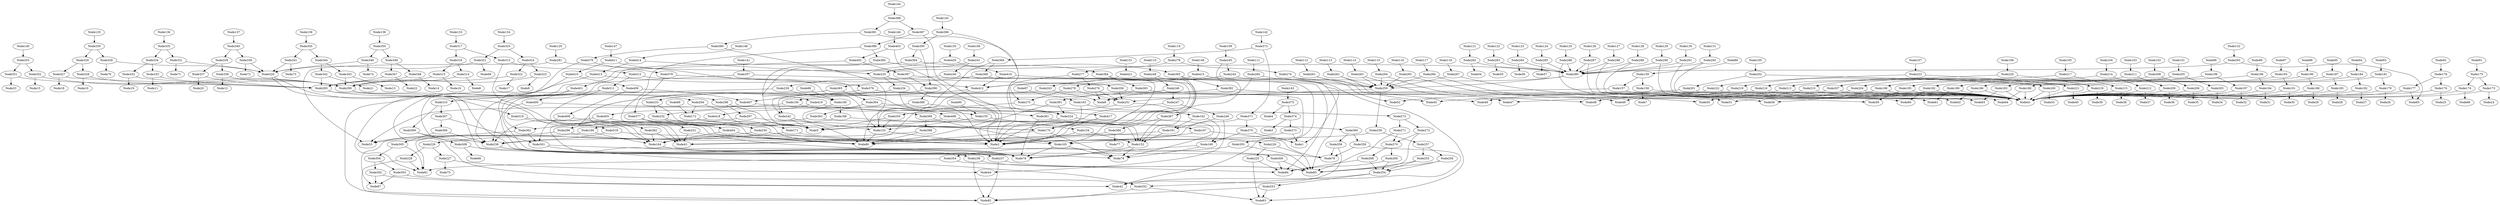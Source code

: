 # Network structure generated by ABC

digraph network {

Node86 -> Node159 [style = solid];
Node87 -> Node163 [style = solid];
Node88 -> Node169 [style = solid];
Node89 -> Node172 [style = solid];
Node90 -> Node155 [style = solid];
Node91 -> Node175 [style = solid];
Node92 -> Node178 [style = solid];
Node93 -> Node181 [style = solid];
Node94 -> Node184 [style = solid];
Node95 -> Node187 [style = solid];
Node96 -> Node190 [style = solid];
Node97 -> Node193 [style = solid];
Node98 -> Node196 [style = solid];
Node99 -> Node199 [style = solid];
Node100 -> Node202 [style = solid];
Node101 -> Node205 [style = solid];
Node102 -> Node208 [style = solid];
Node103 -> Node211 [style = solid];
Node104 -> Node214 [style = solid];
Node105 -> Node217 [style = solid];
Node106 -> Node220 [style = solid];
Node107 -> Node223 [style = solid];
Node108 -> Node241 [style = solid];
Node109 -> Node245 [style = solid];
Node110 -> Node249 [style = solid];
Node111 -> Node260 [style = solid];
Node112 -> Node261 [style = solid];
Node113 -> Node262 [style = solid];
Node114 -> Node263 [style = solid];
Node115 -> Node264 [style = solid];
Node116 -> Node265 [style = solid];
Node117 -> Node266 [style = solid];
Node118 -> Node267 [style = solid];
Node119 -> Node278 [style = solid];
Node120 -> Node281 [style = solid];
Node121 -> Node282 [style = solid];
Node122 -> Node283 [style = solid];
Node123 -> Node284 [style = solid];
Node124 -> Node285 [style = solid];
Node125 -> Node286 [style = solid];
Node126 -> Node287 [style = solid];
Node127 -> Node288 [style = solid];
Node128 -> Node289 [style = solid];
Node129 -> Node290 [style = solid];
Node130 -> Node291 [style = solid];
Node131 -> Node292 [style = solid];
Node132 -> Node293 [style = solid];
Node133 -> Node317 [style = solid];
Node134 -> Node325 [style = solid];
Node135 -> Node330 [style = solid];
Node136 -> Node335 [style = solid];
Node137 -> Node340 [style = solid];
Node138 -> Node345 [style = solid];
Node139 -> Node350 [style = solid];
Node140 -> Node353 [style = solid];
Node141 -> Node357 [style = solid];
Node142 -> Node372 [style = solid];
Node143 -> Node375 [style = solid];
Node144 -> Node388 [style = solid];
Node145 -> Node396 [style = solid];
Node146 -> Node403 [style = solid];
Node147 -> Node411 [style = solid];
Node148 -> Node414 [style = solid];
Node149 -> Node415 [style = solid];
Node150 -> Node420 [style = solid];
Node151 -> Node421 [style = solid];
Node152 -> Node78 [style = solid];
Node152 -> Node79 [style = solid];
Node153 -> Node2 [style = solid];
Node153 -> Node80 [style = solid];
Node154 -> Node2 [style = solid];
Node154 -> Node152 [style = solid];
Node155 -> Node153 [style = solid];
Node155 -> Node154 [style = solid];
Node156 -> Node53 [style = solid];
Node156 -> Node155 [style = solid];
Node157 -> Node41 [style = solid];
Node157 -> Node156 [style = solid];
Node158 -> Node7 [style = solid];
Node158 -> Node41 [style = solid];
Node159 -> Node157 [style = solid];
Node159 -> Node158 [style = solid];
Node160 -> Node78 [style = solid];
Node160 -> Node79 [style = solid];
Node161 -> Node80 [style = solid];
Node161 -> Node152 [style = solid];
Node162 -> Node160 [style = solid];
Node162 -> Node161 [style = solid];
Node163 -> Node2 [style = solid];
Node163 -> Node162 [style = solid];
Node164 -> Node78 [style = solid];
Node164 -> Node79 [style = solid];
Node165 -> Node78 [style = solid];
Node165 -> Node79 [style = solid];
Node166 -> Node67 [style = solid];
Node166 -> Node164 [style = solid];
Node167 -> Node76 [style = solid];
Node167 -> Node165 [style = solid];
Node168 -> Node166 [style = solid];
Node168 -> Node167 [style = solid];
Node169 -> Node153 [style = solid];
Node169 -> Node168 [style = solid];
Node170 -> Node79 [style = solid];
Node170 -> Node80 [style = solid];
Node171 -> Node2 [style = solid];
Node171 -> Node53 [style = solid];
Node172 -> Node170 [style = solid];
Node172 -> Node171 [style = solid];
Node173 -> Node24 [style = solid];
Node173 -> Node41 [style = solid];
Node174 -> Node41 [style = solid];
Node174 -> Node66 [style = solid];
Node175 -> Node173 [style = solid];
Node175 -> Node174 [style = solid];
Node176 -> Node25 [style = solid];
Node176 -> Node41 [style = solid];
Node177 -> Node41 [style = solid];
Node177 -> Node65 [style = solid];
Node178 -> Node176 [style = solid];
Node178 -> Node177 [style = solid];
Node179 -> Node26 [style = solid];
Node179 -> Node41 [style = solid];
Node180 -> Node41 [style = solid];
Node180 -> Node64 [style = solid];
Node181 -> Node179 [style = solid];
Node181 -> Node180 [style = solid];
Node182 -> Node27 [style = solid];
Node182 -> Node41 [style = solid];
Node183 -> Node41 [style = solid];
Node183 -> Node63 [style = solid];
Node184 -> Node182 [style = solid];
Node184 -> Node183 [style = solid];
Node185 -> Node28 [style = solid];
Node185 -> Node41 [style = solid];
Node186 -> Node41 [style = solid];
Node186 -> Node62 [style = solid];
Node187 -> Node185 [style = solid];
Node187 -> Node186 [style = solid];
Node188 -> Node29 [style = solid];
Node188 -> Node41 [style = solid];
Node189 -> Node41 [style = solid];
Node189 -> Node61 [style = solid];
Node190 -> Node188 [style = solid];
Node190 -> Node189 [style = solid];
Node191 -> Node30 [style = solid];
Node191 -> Node41 [style = solid];
Node192 -> Node41 [style = solid];
Node192 -> Node60 [style = solid];
Node193 -> Node191 [style = solid];
Node193 -> Node192 [style = solid];
Node194 -> Node31 [style = solid];
Node194 -> Node41 [style = solid];
Node195 -> Node41 [style = solid];
Node195 -> Node59 [style = solid];
Node196 -> Node194 [style = solid];
Node196 -> Node195 [style = solid];
Node197 -> Node32 [style = solid];
Node197 -> Node41 [style = solid];
Node198 -> Node41 [style = solid];
Node198 -> Node58 [style = solid];
Node199 -> Node197 [style = solid];
Node199 -> Node198 [style = solid];
Node200 -> Node33 [style = solid];
Node200 -> Node41 [style = solid];
Node201 -> Node41 [style = solid];
Node201 -> Node52 [style = solid];
Node202 -> Node200 [style = solid];
Node202 -> Node201 [style = solid];
Node203 -> Node34 [style = solid];
Node203 -> Node41 [style = solid];
Node204 -> Node41 [style = solid];
Node204 -> Node51 [style = solid];
Node205 -> Node203 [style = solid];
Node205 -> Node204 [style = solid];
Node206 -> Node35 [style = solid];
Node206 -> Node41 [style = solid];
Node207 -> Node41 [style = solid];
Node207 -> Node50 [style = solid];
Node208 -> Node206 [style = solid];
Node208 -> Node207 [style = solid];
Node209 -> Node36 [style = solid];
Node209 -> Node41 [style = solid];
Node210 -> Node41 [style = solid];
Node210 -> Node49 [style = solid];
Node211 -> Node209 [style = solid];
Node211 -> Node210 [style = solid];
Node212 -> Node37 [style = solid];
Node212 -> Node41 [style = solid];
Node213 -> Node41 [style = solid];
Node213 -> Node48 [style = solid];
Node214 -> Node212 [style = solid];
Node214 -> Node213 [style = solid];
Node215 -> Node38 [style = solid];
Node215 -> Node41 [style = solid];
Node216 -> Node41 [style = solid];
Node216 -> Node47 [style = solid];
Node217 -> Node215 [style = solid];
Node217 -> Node216 [style = solid];
Node218 -> Node39 [style = solid];
Node218 -> Node41 [style = solid];
Node219 -> Node41 [style = solid];
Node219 -> Node46 [style = solid];
Node220 -> Node218 [style = solid];
Node220 -> Node219 [style = solid];
Node221 -> Node40 [style = solid];
Node221 -> Node41 [style = solid];
Node222 -> Node41 [style = solid];
Node222 -> Node45 [style = solid];
Node223 -> Node221 [style = solid];
Node223 -> Node222 [style = solid];
Node224 -> Node5 [style = solid];
Node224 -> Node79 [style = solid];
Node225 -> Node83 [style = solid];
Node225 -> Node84 [style = solid];
Node226 -> Node85 [style = solid];
Node226 -> Node225 [style = solid];
Node227 -> Node44 [style = solid];
Node227 -> Node75 [style = solid];
Node228 -> Node81 [style = solid];
Node228 -> Node82 [style = solid];
Node229 -> Node227 [style = solid];
Node229 -> Node228 [style = solid];
Node230 -> Node226 [style = solid];
Node230 -> Node229 [style = solid];
Node231 -> Node43 [style = solid];
Node231 -> Node78 [style = solid];
Node232 -> Node230 [style = solid];
Node232 -> Node231 [style = solid];
Node233 -> Node80 [style = solid];
Node233 -> Node232 [style = solid];
Node234 -> Node2 [style = solid];
Node234 -> Node233 [style = solid];
Node235 -> Node224 [style = solid];
Node235 -> Node234 [style = solid];
Node236 -> Node82 [style = solid];
Node236 -> Node85 [style = solid];
Node237 -> Node82 [style = solid];
Node237 -> Node85 [style = solid];
Node238 -> Node236 [style = solid];
Node238 -> Node237 [style = solid];
Node239 -> Node169 [style = solid];
Node239 -> Node238 [style = solid];
Node240 -> Node42 [style = solid];
Node240 -> Node239 [style = solid];
Node241 -> Node235 [style = solid];
Node241 -> Node240 [style = solid];
Node242 -> Node5 [style = solid];
Node242 -> Node80 [style = solid];
Node243 -> Node6 [style = solid];
Node243 -> Node242 [style = solid];
Node244 -> Node1 [style = solid];
Node244 -> Node243 [style = solid];
Node245 -> Node2 [style = solid];
Node245 -> Node244 [style = solid];
Node246 -> Node44 [style = solid];
Node246 -> Node161 [style = solid];
Node247 -> Node5 [style = solid];
Node247 -> Node246 [style = solid];
Node248 -> Node6 [style = solid];
Node248 -> Node247 [style = solid];
Node249 -> Node2 [style = solid];
Node249 -> Node248 [style = solid];
Node250 -> Node5 [style = solid];
Node250 -> Node153 [style = solid];
Node251 -> Node152 [style = solid];
Node251 -> Node250 [style = solid];
Node252 -> Node82 [style = solid];
Node252 -> Node83 [style = solid];
Node253 -> Node82 [style = solid];
Node253 -> Node83 [style = solid];
Node254 -> Node252 [style = solid];
Node254 -> Node253 [style = solid];
Node255 -> Node85 [style = solid];
Node255 -> Node254 [style = solid];
Node256 -> Node85 [style = solid];
Node256 -> Node254 [style = solid];
Node257 -> Node255 [style = solid];
Node257 -> Node256 [style = solid];
Node258 -> Node43 [style = solid];
Node258 -> Node257 [style = solid];
Node259 -> Node251 [style = solid];
Node259 -> Node258 [style = solid];
Node260 -> Node6 [style = solid];
Node260 -> Node259 [style = solid];
Node261 -> Node45 [style = solid];
Node261 -> Node259 [style = solid];
Node262 -> Node46 [style = solid];
Node262 -> Node259 [style = solid];
Node263 -> Node47 [style = solid];
Node263 -> Node259 [style = solid];
Node264 -> Node48 [style = solid];
Node264 -> Node259 [style = solid];
Node265 -> Node49 [style = solid];
Node265 -> Node259 [style = solid];
Node266 -> Node50 [style = solid];
Node266 -> Node259 [style = solid];
Node267 -> Node51 [style = solid];
Node267 -> Node259 [style = solid];
Node268 -> Node84 [style = solid];
Node268 -> Node254 [style = solid];
Node269 -> Node84 [style = solid];
Node269 -> Node254 [style = solid];
Node270 -> Node268 [style = solid];
Node270 -> Node269 [style = solid];
Node271 -> Node85 [style = solid];
Node271 -> Node270 [style = solid];
Node272 -> Node85 [style = solid];
Node272 -> Node270 [style = solid];
Node273 -> Node271 [style = solid];
Node273 -> Node272 [style = solid];
Node274 -> Node52 [style = solid];
Node274 -> Node259 [style = solid];
Node275 -> Node43 [style = solid];
Node275 -> Node273 [style = solid];
Node276 -> Node6 [style = solid];
Node276 -> Node251 [style = solid];
Node277 -> Node275 [style = solid];
Node277 -> Node276 [style = solid];
Node278 -> Node274 [style = solid];
Node278 -> Node277 [style = solid];
Node279 -> Node251 [style = solid];
Node279 -> Node275 [style = solid];
Node280 -> Node259 [style = solid];
Node280 -> Node279 [style = solid];
Node281 -> Node53 [style = solid];
Node281 -> Node280 [style = solid];
Node282 -> Node54 [style = solid];
Node282 -> Node280 [style = solid];
Node283 -> Node55 [style = solid];
Node283 -> Node280 [style = solid];
Node284 -> Node56 [style = solid];
Node284 -> Node280 [style = solid];
Node285 -> Node57 [style = solid];
Node285 -> Node280 [style = solid];
Node286 -> Node58 [style = solid];
Node286 -> Node280 [style = solid];
Node287 -> Node59 [style = solid];
Node287 -> Node280 [style = solid];
Node288 -> Node60 [style = solid];
Node288 -> Node280 [style = solid];
Node289 -> Node61 [style = solid];
Node289 -> Node280 [style = solid];
Node290 -> Node62 [style = solid];
Node290 -> Node280 [style = solid];
Node291 -> Node63 [style = solid];
Node291 -> Node280 [style = solid];
Node292 -> Node64 [style = solid];
Node292 -> Node280 [style = solid];
Node293 -> Node65 [style = solid];
Node293 -> Node280 [style = solid];
Node294 -> Node5 [style = solid];
Node294 -> Node172 [style = solid];
Node295 -> Node78 [style = solid];
Node295 -> Node294 [style = solid];
Node296 -> Node2 [style = solid];
Node296 -> Node53 [style = solid];
Node297 -> Node170 [style = solid];
Node297 -> Node296 [style = solid];
Node298 -> Node5 [style = solid];
Node298 -> Node297 [style = solid];
Node299 -> Node78 [style = solid];
Node299 -> Node298 [style = solid];
Node300 -> Node84 [style = solid];
Node300 -> Node85 [style = solid];
Node301 -> Node252 [style = solid];
Node301 -> Node300 [style = solid];
Node302 -> Node42 [style = solid];
Node302 -> Node67 [style = solid];
Node303 -> Node42 [style = solid];
Node303 -> Node67 [style = solid];
Node304 -> Node302 [style = solid];
Node304 -> Node303 [style = solid];
Node305 -> Node81 [style = solid];
Node305 -> Node304 [style = solid];
Node306 -> Node238 [style = solid];
Node306 -> Node305 [style = solid];
Node307 -> Node301 [style = solid];
Node307 -> Node306 [style = solid];
Node308 -> Node68 [style = solid];
Node308 -> Node76 [style = solid];
Node309 -> Node238 [style = solid];
Node309 -> Node308 [style = solid];
Node310 -> Node307 [style = solid];
Node310 -> Node309 [style = solid];
Node311 -> Node80 [style = solid];
Node311 -> Node310 [style = solid];
Node312 -> Node2 [style = solid];
Node312 -> Node311 [style = solid];
Node313 -> Node164 [style = solid];
Node313 -> Node312 [style = solid];
Node314 -> Node8 [style = solid];
Node314 -> Node299 [style = solid];
Node315 -> Node16 [style = solid];
Node315 -> Node295 [style = solid];
Node316 -> Node314 [style = solid];
Node316 -> Node315 [style = solid];
Node317 -> Node313 [style = solid];
Node317 -> Node316 [style = solid];
Node318 -> Node2 [style = solid];
Node318 -> Node238 [style = solid];
Node319 -> Node80 [style = solid];
Node319 -> Node318 [style = solid];
Node320 -> Node164 [style = solid];
Node320 -> Node319 [style = solid];
Node321 -> Node69 [style = solid];
Node321 -> Node320 [style = solid];
Node322 -> Node17 [style = solid];
Node322 -> Node295 [style = solid];
Node323 -> Node9 [style = solid];
Node323 -> Node299 [style = solid];
Node324 -> Node322 [style = solid];
Node324 -> Node323 [style = solid];
Node325 -> Node321 [style = solid];
Node325 -> Node324 [style = solid];
Node326 -> Node70 [style = solid];
Node326 -> Node320 [style = solid];
Node327 -> Node18 [style = solid];
Node327 -> Node295 [style = solid];
Node328 -> Node10 [style = solid];
Node328 -> Node299 [style = solid];
Node329 -> Node327 [style = solid];
Node329 -> Node328 [style = solid];
Node330 -> Node326 [style = solid];
Node330 -> Node329 [style = solid];
Node331 -> Node71 [style = solid];
Node331 -> Node320 [style = solid];
Node332 -> Node19 [style = solid];
Node332 -> Node295 [style = solid];
Node333 -> Node11 [style = solid];
Node333 -> Node299 [style = solid];
Node334 -> Node332 [style = solid];
Node334 -> Node333 [style = solid];
Node335 -> Node331 [style = solid];
Node335 -> Node334 [style = solid];
Node336 -> Node72 [style = solid];
Node336 -> Node320 [style = solid];
Node337 -> Node20 [style = solid];
Node337 -> Node295 [style = solid];
Node338 -> Node12 [style = solid];
Node338 -> Node299 [style = solid];
Node339 -> Node337 [style = solid];
Node339 -> Node338 [style = solid];
Node340 -> Node336 [style = solid];
Node340 -> Node339 [style = solid];
Node341 -> Node73 [style = solid];
Node341 -> Node320 [style = solid];
Node342 -> Node21 [style = solid];
Node342 -> Node295 [style = solid];
Node343 -> Node13 [style = solid];
Node343 -> Node299 [style = solid];
Node344 -> Node342 [style = solid];
Node344 -> Node343 [style = solid];
Node345 -> Node341 [style = solid];
Node345 -> Node344 [style = solid];
Node346 -> Node74 [style = solid];
Node346 -> Node320 [style = solid];
Node347 -> Node22 [style = solid];
Node347 -> Node295 [style = solid];
Node348 -> Node14 [style = solid];
Node348 -> Node299 [style = solid];
Node349 -> Node347 [style = solid];
Node349 -> Node348 [style = solid];
Node350 -> Node346 [style = solid];
Node350 -> Node349 [style = solid];
Node351 -> Node23 [style = solid];
Node351 -> Node295 [style = solid];
Node352 -> Node15 [style = solid];
Node352 -> Node299 [style = solid];
Node353 -> Node351 [style = solid];
Node353 -> Node352 [style = solid];
Node354 -> Node81 [style = solid];
Node354 -> Node84 [style = solid];
Node355 -> Node85 [style = solid];
Node355 -> Node354 [style = solid];
Node356 -> Node251 [style = solid];
Node356 -> Node355 [style = solid];
Node357 -> Node252 [style = solid];
Node357 -> Node356 [style = solid];
Node358 -> Node42 [style = solid];
Node358 -> Node76 [style = solid];
Node359 -> Node42 [style = solid];
Node359 -> Node76 [style = solid];
Node360 -> Node358 [style = solid];
Node360 -> Node359 [style = solid];
Node361 -> Node78 [style = solid];
Node361 -> Node360 [style = solid];
Node362 -> Node81 [style = solid];
Node362 -> Node301 [style = solid];
Node363 -> Node152 [style = solid];
Node363 -> Node362 [style = solid];
Node364 -> Node361 [style = solid];
Node364 -> Node363 [style = solid];
Node365 -> Node238 [style = solid];
Node365 -> Node364 [style = solid];
Node366 -> Node77 [style = solid];
Node366 -> Node238 [style = solid];
Node367 -> Node152 [style = solid];
Node367 -> Node366 [style = solid];
Node368 -> Node365 [style = solid];
Node368 -> Node367 [style = solid];
Node369 -> Node80 [style = solid];
Node369 -> Node368 [style = solid];
Node370 -> Node1 [style = solid];
Node370 -> Node160 [style = solid];
Node371 -> Node2 [style = solid];
Node371 -> Node370 [style = solid];
Node372 -> Node369 [style = solid];
Node372 -> Node371 [style = solid];
Node373 -> Node1 [style = solid];
Node373 -> Node2 [style = solid];
Node374 -> Node3 [style = solid];
Node374 -> Node373 [style = solid];
Node375 -> Node4 [style = solid];
Node375 -> Node374 [style = solid];
Node376 -> Node41 [style = solid];
Node376 -> Node43 [style = solid];
Node377 -> Node43 [style = solid];
Node377 -> Node230 [style = solid];
Node378 -> Node376 [style = solid];
Node378 -> Node377 [style = solid];
Node379 -> Node78 [style = solid];
Node379 -> Node378 [style = solid];
Node380 -> Node153 [style = solid];
Node380 -> Node379 [style = solid];
Node381 -> Node224 [style = solid];
Node381 -> Node380 [style = solid];
Node382 -> Node43 [style = solid];
Node382 -> Node164 [style = solid];
Node383 -> Node41 [style = solid];
Node383 -> Node382 [style = solid];
Node384 -> Node165 [style = solid];
Node384 -> Node383 [style = solid];
Node385 -> Node5 [style = solid];
Node385 -> Node384 [style = solid];
Node386 -> Node80 [style = solid];
Node386 -> Node385 [style = solid];
Node387 -> Node2 [style = solid];
Node387 -> Node386 [style = solid];
Node388 -> Node381 [style = solid];
Node388 -> Node387 [style = solid];
Node389 -> Node224 [style = solid];
Node389 -> Node232 [style = solid];
Node390 -> Node242 [style = solid];
Node390 -> Node389 [style = solid];
Node391 -> Node80 [style = solid];
Node391 -> Node224 [style = solid];
Node392 -> Node41 [style = solid];
Node392 -> Node391 [style = solid];
Node393 -> Node170 [style = solid];
Node393 -> Node392 [style = solid];
Node394 -> Node78 [style = solid];
Node394 -> Node393 [style = solid];
Node395 -> Node390 [style = solid];
Node395 -> Node394 [style = solid];
Node396 -> Node2 [style = solid];
Node396 -> Node395 [style = solid];
Node397 -> Node170 [style = solid];
Node397 -> Node390 [style = solid];
Node398 -> Node80 [style = solid];
Node398 -> Node164 [style = solid];
Node399 -> Node165 [style = solid];
Node399 -> Node398 [style = solid];
Node400 -> Node362 [style = solid];
Node400 -> Node399 [style = solid];
Node401 -> Node238 [style = solid];
Node401 -> Node400 [style = solid];
Node402 -> Node397 [style = solid];
Node402 -> Node401 [style = solid];
Node403 -> Node2 [style = solid];
Node403 -> Node402 [style = solid];
Node404 -> Node164 [style = solid];
Node404 -> Node165 [style = solid];
Node405 -> Node238 [style = solid];
Node405 -> Node404 [style = solid];
Node406 -> Node5 [style = solid];
Node406 -> Node152 [style = solid];
Node407 -> Node405 [style = solid];
Node407 -> Node406 [style = solid];
Node408 -> Node301 [style = solid];
Node408 -> Node404 [style = solid];
Node409 -> Node407 [style = solid];
Node409 -> Node408 [style = solid];
Node410 -> Node81 [style = solid];
Node410 -> Node409 [style = solid];
Node411 -> Node153 [style = solid];
Node411 -> Node410 [style = solid];
Node412 -> Node153 [style = solid];
Node412 -> Node407 [style = solid];
Node413 -> Node82 [style = solid];
Node413 -> Node412 [style = solid];
Node414 -> Node235 [style = solid];
Node414 -> Node413 [style = solid];
Node415 -> Node83 [style = solid];
Node415 -> Node412 [style = solid];
Node416 -> Node84 [style = solid];
Node416 -> Node412 [style = solid];
Node417 -> Node2 [style = solid];
Node417 -> Node170 [style = solid];
Node418 -> Node5 [style = solid];
Node418 -> Node78 [style = solid];
Node419 -> Node417 [style = solid];
Node419 -> Node418 [style = solid];
Node420 -> Node416 [style = solid];
Node420 -> Node419 [style = solid];
Node421 -> Node85 [style = solid];
Node421 -> Node412 [style = solid];
}

